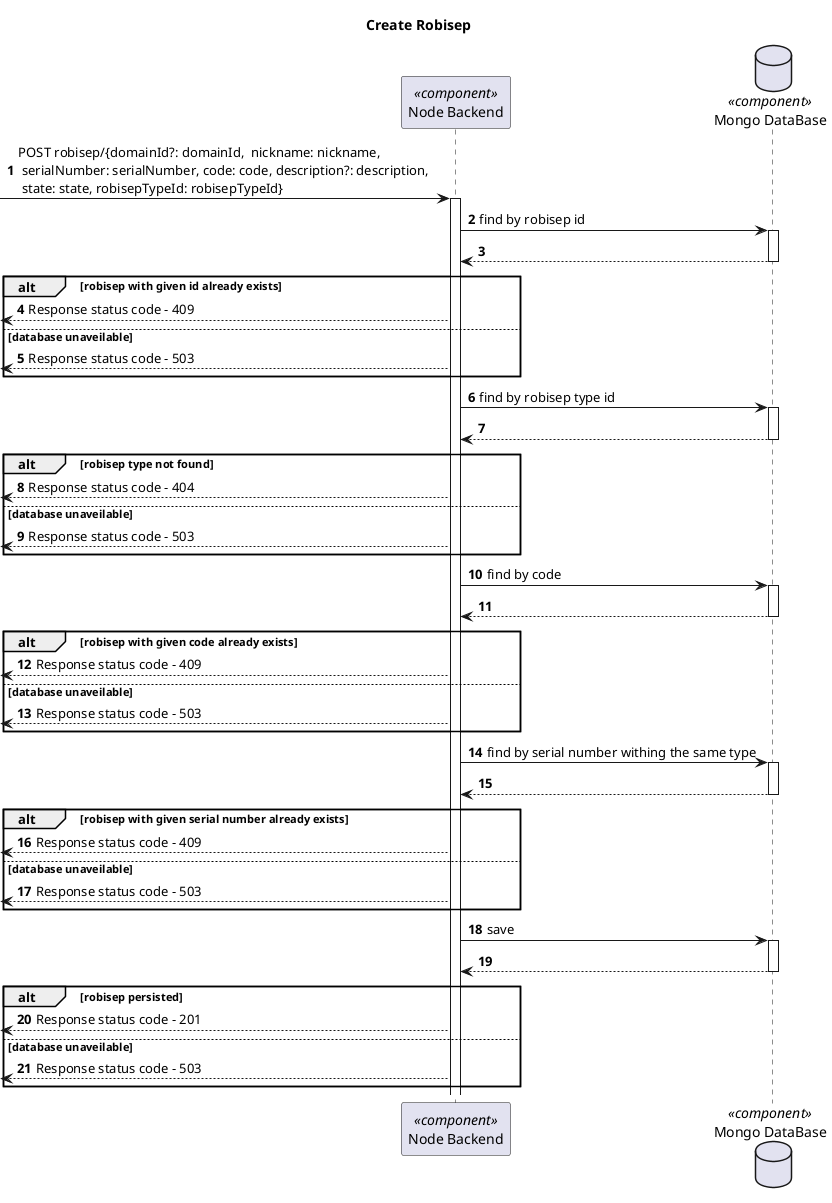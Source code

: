 @startuml Process View - Level 3

autonumber
skinparam packageStyle rect

title Create Robisep

participant "Node Backend" as BE <<component>>
database "Mongo DataBase" as DB <<component>>

-> BE: POST robisep/{domainId?: domainId,  nickname: nickname, \n serialNumber: serialNumber, code: code, description?: description, \n state: state, robisepTypeId: robisepTypeId}

'Find by Robisep ID'

activate BE

BE -> DB: find by robisep id

activate DB

DB --> BE:

deactivate DB

alt robisep with given id already exists

  <-- BE: Response status code - 409

else database unaveilable

  <-- BE: Response status code - 503

end

'Find by RobisepType ID'

activate BE

BE -> DB: find by robisep type id

activate DB

DB --> BE:

deactivate DB

alt robisep type not found

  <-- BE: Response status code - 404

else database unaveilable

  <-- BE: Response status code - 503

end


'Find By Code'

activate BE

BE -> DB: find by code

activate DB

DB --> BE:

deactivate DB

alt robisep with given code already exists

  <-- BE: Response status code - 409

else database unaveilable

  <-- BE: Response status code - 503

end


'Find By Serial Number withing the same type'

activate BE

BE -> DB: find by serial number withing the same type

activate DB

DB --> BE:

deactivate DB

alt robisep with given serial number already exists

  <-- BE: Response status code - 409

else database unaveilable

  <-- BE: Response status code - 503

end


'Save'

activate BE

BE -> DB: save

activate DB

DB --> BE:

deactivate DB

alt robisep persisted

  <-- BE: Response status code - 201

else database unaveilable

  <-- BE: Response status code - 503

end

@enduml